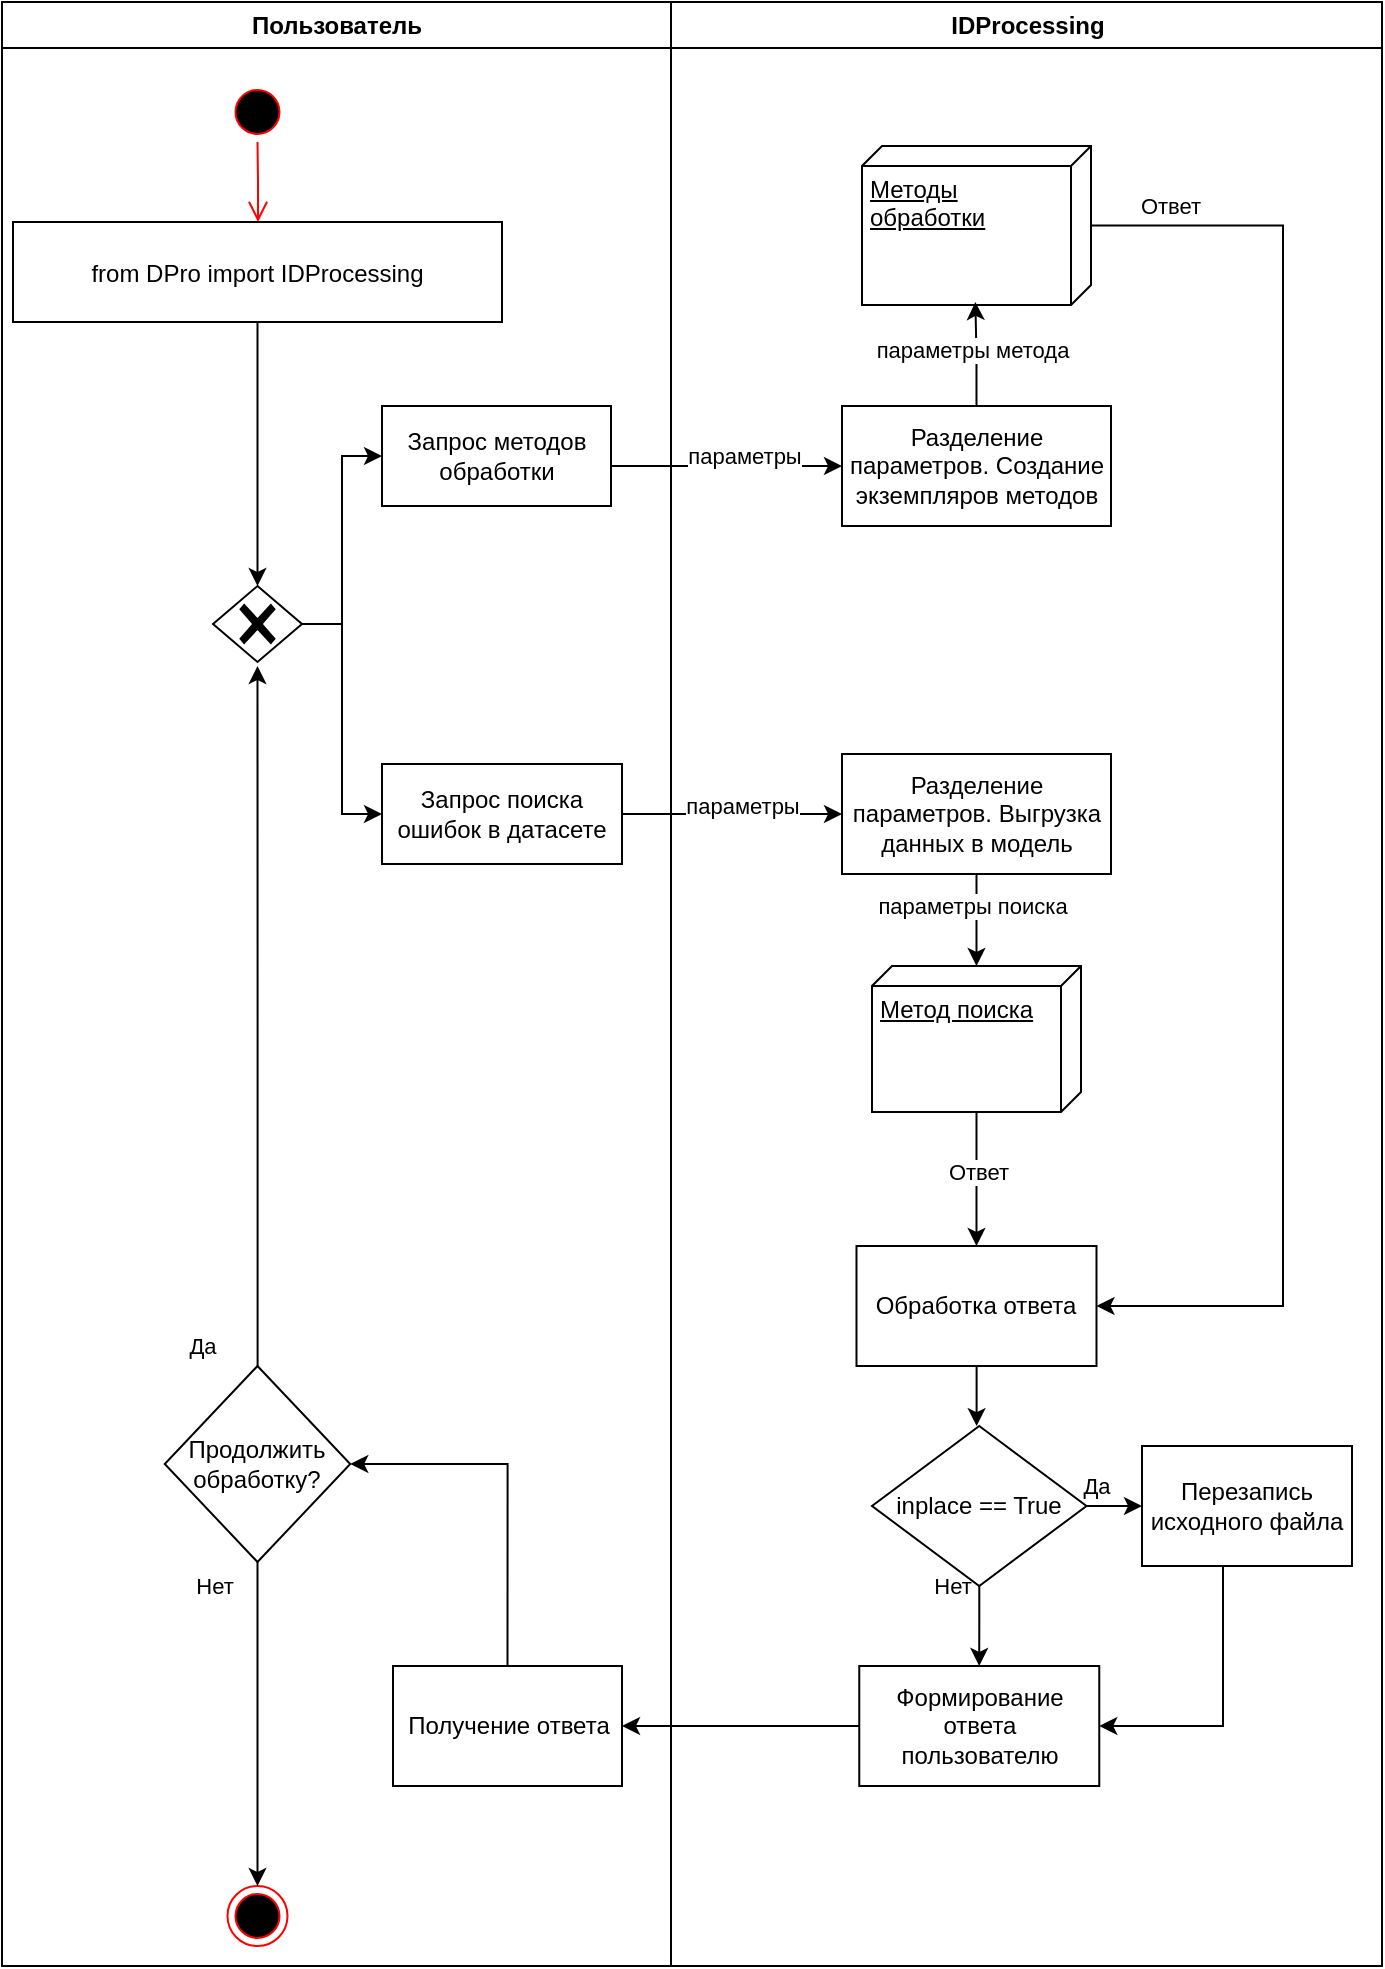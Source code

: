 <mxfile version="26.2.1">
  <diagram name="Page-1" id="e7e014a7-5840-1c2e-5031-d8a46d1fe8dd">
    <mxGraphModel dx="1680" dy="935" grid="1" gridSize="10" guides="1" tooltips="1" connect="1" arrows="1" fold="1" page="1" pageScale="1" pageWidth="1169" pageHeight="826" background="none" math="0" shadow="0">
      <root>
        <mxCell id="0" />
        <mxCell id="1" parent="0" />
        <mxCell id="2" value="Пользователь" style="swimlane;whiteSpace=wrap;startSize=23;" parent="1" vertex="1">
          <mxGeometry x="110" y="128" width="334.5" height="982" as="geometry" />
        </mxCell>
        <mxCell id="5" value="" style="ellipse;shape=startState;fillColor=#000000;strokeColor=#ff0000;" parent="2" vertex="1">
          <mxGeometry x="112.75" y="40" width="30" height="30" as="geometry" />
        </mxCell>
        <mxCell id="6" value="" style="edgeStyle=elbowEdgeStyle;elbow=horizontal;verticalAlign=bottom;endArrow=open;endSize=8;strokeColor=#FF0000;endFill=1;rounded=0" parent="2" source="5" target="7" edge="1">
          <mxGeometry x="100" y="40" as="geometry">
            <mxPoint x="115" y="110" as="targetPoint" />
          </mxGeometry>
        </mxCell>
        <mxCell id="kiZdAhzqdypbwGI21Btx-25" style="edgeStyle=orthogonalEdgeStyle;rounded=0;orthogonalLoop=1;jettySize=auto;html=1;" edge="1" parent="2" source="7" target="kiZdAhzqdypbwGI21Btx-24">
          <mxGeometry relative="1" as="geometry" />
        </mxCell>
        <mxCell id="7" value="from DPro import IDProcessing" style="" parent="2" vertex="1">
          <mxGeometry x="5.5" y="110" width="244.5" height="50" as="geometry" />
        </mxCell>
        <mxCell id="Www_5-nyKny7o5BCBHuy-42" value="Запрос поиска ошибок в датасете" style="html=1;whiteSpace=wrap;rotation=0;" parent="2" vertex="1">
          <mxGeometry x="190" y="381" width="120" height="50" as="geometry" />
        </mxCell>
        <mxCell id="Www_5-nyKny7o5BCBHuy-63" value="Запрос методов обработки" style="html=1;whiteSpace=wrap;rotation=0;" parent="2" vertex="1">
          <mxGeometry x="190" y="202" width="114.5" height="50" as="geometry" />
        </mxCell>
        <mxCell id="Www_5-nyKny7o5BCBHuy-81" value="" style="ellipse;html=1;shape=endState;fillColor=#000000;strokeColor=#ff0000;" parent="2" vertex="1">
          <mxGeometry x="112.75" y="942" width="30" height="30" as="geometry" />
        </mxCell>
        <mxCell id="kiZdAhzqdypbwGI21Btx-32" style="edgeStyle=orthogonalEdgeStyle;rounded=0;orthogonalLoop=1;jettySize=auto;html=1;entryX=0;entryY=0.5;entryDx=0;entryDy=0;" edge="1" parent="2" source="kiZdAhzqdypbwGI21Btx-24" target="Www_5-nyKny7o5BCBHuy-63">
          <mxGeometry relative="1" as="geometry" />
        </mxCell>
        <mxCell id="kiZdAhzqdypbwGI21Btx-33" style="edgeStyle=orthogonalEdgeStyle;rounded=0;orthogonalLoop=1;jettySize=auto;html=1;entryX=0;entryY=0.5;entryDx=0;entryDy=0;" edge="1" parent="2" source="kiZdAhzqdypbwGI21Btx-24" target="Www_5-nyKny7o5BCBHuy-42">
          <mxGeometry relative="1" as="geometry" />
        </mxCell>
        <mxCell id="kiZdAhzqdypbwGI21Btx-24" value="" style="points=[[0.25,0.25,0],[0.5,0,0],[0.75,0.25,0],[1,0.5,0],[0.75,0.75,0],[0.5,1,0],[0.25,0.75,0],[0,0.5,0]];shape=mxgraph.bpmn.gateway2;html=1;verticalLabelPosition=bottom;labelBackgroundColor=#ffffff;verticalAlign=top;align=center;perimeter=rhombusPerimeter;outlineConnect=0;outline=none;symbol=none;gwType=exclusive;" vertex="1" parent="2">
          <mxGeometry x="105.5" y="292" width="44.5" height="38" as="geometry" />
        </mxCell>
        <mxCell id="kiZdAhzqdypbwGI21Btx-86" style="edgeStyle=orthogonalEdgeStyle;rounded=0;orthogonalLoop=1;jettySize=auto;html=1;exitX=0.5;exitY=0;exitDx=0;exitDy=0;entryX=1;entryY=0.5;entryDx=0;entryDy=0;" edge="1" parent="2" source="kiZdAhzqdypbwGI21Btx-72" target="kiZdAhzqdypbwGI21Btx-84">
          <mxGeometry relative="1" as="geometry" />
        </mxCell>
        <mxCell id="kiZdAhzqdypbwGI21Btx-72" value="Получение ответа" style="rounded=0;whiteSpace=wrap;html=1;" vertex="1" parent="2">
          <mxGeometry x="195.5" y="832" width="114.5" height="60" as="geometry" />
        </mxCell>
        <mxCell id="kiZdAhzqdypbwGI21Btx-85" style="edgeStyle=orthogonalEdgeStyle;rounded=0;orthogonalLoop=1;jettySize=auto;html=1;" edge="1" parent="2" source="kiZdAhzqdypbwGI21Btx-84">
          <mxGeometry relative="1" as="geometry">
            <mxPoint x="127.745" y="332" as="targetPoint" />
          </mxGeometry>
        </mxCell>
        <mxCell id="kiZdAhzqdypbwGI21Btx-90" value="Да" style="edgeLabel;html=1;align=center;verticalAlign=middle;resizable=0;points=[];" vertex="1" connectable="0" parent="kiZdAhzqdypbwGI21Btx-85">
          <mxGeometry x="-0.824" y="-1" relative="1" as="geometry">
            <mxPoint x="-29" y="21" as="offset" />
          </mxGeometry>
        </mxCell>
        <mxCell id="kiZdAhzqdypbwGI21Btx-88" style="edgeStyle=orthogonalEdgeStyle;rounded=0;orthogonalLoop=1;jettySize=auto;html=1;entryX=0.5;entryY=0;entryDx=0;entryDy=0;" edge="1" parent="2" source="kiZdAhzqdypbwGI21Btx-84" target="Www_5-nyKny7o5BCBHuy-81">
          <mxGeometry relative="1" as="geometry" />
        </mxCell>
        <mxCell id="kiZdAhzqdypbwGI21Btx-89" value="Нет" style="edgeLabel;html=1;align=center;verticalAlign=middle;resizable=0;points=[];" vertex="1" connectable="0" parent="kiZdAhzqdypbwGI21Btx-88">
          <mxGeometry x="-0.569" relative="1" as="geometry">
            <mxPoint x="-22" y="-23" as="offset" />
          </mxGeometry>
        </mxCell>
        <mxCell id="kiZdAhzqdypbwGI21Btx-84" value="Продолжить обработку?" style="rhombus;whiteSpace=wrap;html=1;" vertex="1" parent="2">
          <mxGeometry x="81.37" y="682" width="92.75" height="98" as="geometry" />
        </mxCell>
        <mxCell id="3" value="IDProcessing" style="swimlane;whiteSpace=wrap" parent="1" vertex="1">
          <mxGeometry x="444.5" y="128" width="355.5" height="982" as="geometry" />
        </mxCell>
        <mxCell id="kiZdAhzqdypbwGI21Btx-46" style="edgeStyle=orthogonalEdgeStyle;rounded=0;orthogonalLoop=1;jettySize=auto;html=1;entryX=0.5;entryY=0;entryDx=0;entryDy=0;" edge="1" parent="3" source="Www_5-nyKny7o5BCBHuy-57" target="kiZdAhzqdypbwGI21Btx-44">
          <mxGeometry relative="1" as="geometry" />
        </mxCell>
        <mxCell id="kiZdAhzqdypbwGI21Btx-48" value="Ответ" style="edgeLabel;html=1;align=center;verticalAlign=middle;resizable=0;points=[];" vertex="1" connectable="0" parent="kiZdAhzqdypbwGI21Btx-46">
          <mxGeometry x="-0.115" relative="1" as="geometry">
            <mxPoint as="offset" />
          </mxGeometry>
        </mxCell>
        <mxCell id="Www_5-nyKny7o5BCBHuy-57" value="Метод поиска" style="verticalAlign=top;align=left;spacingTop=8;spacingLeft=2;spacingRight=12;shape=cube;size=10;direction=south;fontStyle=4;html=1;whiteSpace=wrap;" parent="3" vertex="1">
          <mxGeometry x="100.5" y="482" width="104.5" height="73" as="geometry" />
        </mxCell>
        <mxCell id="kiZdAhzqdypbwGI21Btx-45" style="edgeStyle=orthogonalEdgeStyle;rounded=0;orthogonalLoop=1;jettySize=auto;html=1;entryX=1;entryY=0.5;entryDx=0;entryDy=0;" edge="1" parent="3" source="Www_5-nyKny7o5BCBHuy-76" target="kiZdAhzqdypbwGI21Btx-44">
          <mxGeometry relative="1" as="geometry">
            <Array as="points">
              <mxPoint x="306" y="112" />
              <mxPoint x="306" y="652" />
            </Array>
          </mxGeometry>
        </mxCell>
        <mxCell id="kiZdAhzqdypbwGI21Btx-47" value="Ответ" style="edgeLabel;html=1;align=center;verticalAlign=middle;resizable=0;points=[];" vertex="1" connectable="0" parent="kiZdAhzqdypbwGI21Btx-45">
          <mxGeometry x="-0.892" y="1" relative="1" as="geometry">
            <mxPoint y="-9" as="offset" />
          </mxGeometry>
        </mxCell>
        <mxCell id="Www_5-nyKny7o5BCBHuy-76" value="Методы обработки" style="verticalAlign=top;align=left;spacingTop=8;spacingLeft=2;spacingRight=12;shape=cube;size=10;direction=south;fontStyle=4;html=1;whiteSpace=wrap;" parent="3" vertex="1">
          <mxGeometry x="95.5" y="72" width="114.5" height="79.5" as="geometry" />
        </mxCell>
        <mxCell id="kiZdAhzqdypbwGI21Btx-29" value="Разделение параметров. Создание экземпляров методов" style="rounded=0;whiteSpace=wrap;html=1;" vertex="1" parent="3">
          <mxGeometry x="85.5" y="202" width="134.5" height="60" as="geometry" />
        </mxCell>
        <mxCell id="kiZdAhzqdypbwGI21Btx-42" style="edgeStyle=orthogonalEdgeStyle;rounded=0;orthogonalLoop=1;jettySize=auto;html=1;" edge="1" parent="3" source="kiZdAhzqdypbwGI21Btx-36" target="Www_5-nyKny7o5BCBHuy-57">
          <mxGeometry relative="1" as="geometry" />
        </mxCell>
        <mxCell id="kiZdAhzqdypbwGI21Btx-43" value="параметры поиска" style="edgeLabel;html=1;align=center;verticalAlign=middle;resizable=0;points=[];" vertex="1" connectable="0" parent="kiZdAhzqdypbwGI21Btx-42">
          <mxGeometry x="-0.333" y="-3" relative="1" as="geometry">
            <mxPoint as="offset" />
          </mxGeometry>
        </mxCell>
        <mxCell id="kiZdAhzqdypbwGI21Btx-36" value="Разделение параметров. Выгрузка данных в модель" style="rounded=0;whiteSpace=wrap;html=1;" vertex="1" parent="3">
          <mxGeometry x="85.5" y="376" width="134.5" height="60" as="geometry" />
        </mxCell>
        <mxCell id="kiZdAhzqdypbwGI21Btx-37" style="edgeStyle=orthogonalEdgeStyle;rounded=0;orthogonalLoop=1;jettySize=auto;html=1;entryX=0.981;entryY=0.505;entryDx=0;entryDy=0;entryPerimeter=0;" edge="1" parent="3" source="kiZdAhzqdypbwGI21Btx-29" target="Www_5-nyKny7o5BCBHuy-76">
          <mxGeometry relative="1" as="geometry" />
        </mxCell>
        <mxCell id="kiZdAhzqdypbwGI21Btx-39" value="параметры метода" style="edgeLabel;html=1;align=center;verticalAlign=middle;resizable=0;points=[];" vertex="1" connectable="0" parent="kiZdAhzqdypbwGI21Btx-37">
          <mxGeometry x="0.112" y="2" relative="1" as="geometry">
            <mxPoint as="offset" />
          </mxGeometry>
        </mxCell>
        <mxCell id="kiZdAhzqdypbwGI21Btx-66" style="edgeStyle=orthogonalEdgeStyle;rounded=0;orthogonalLoop=1;jettySize=auto;html=1;" edge="1" parent="3" source="kiZdAhzqdypbwGI21Btx-44">
          <mxGeometry relative="1" as="geometry">
            <mxPoint x="152.803" y="712.053" as="targetPoint" />
          </mxGeometry>
        </mxCell>
        <mxCell id="kiZdAhzqdypbwGI21Btx-44" value="Обработка ответа" style="rounded=0;whiteSpace=wrap;html=1;" vertex="1" parent="3">
          <mxGeometry x="92.75" y="622" width="120" height="60" as="geometry" />
        </mxCell>
        <mxCell id="kiZdAhzqdypbwGI21Btx-77" style="edgeStyle=orthogonalEdgeStyle;rounded=0;orthogonalLoop=1;jettySize=auto;html=1;entryX=0;entryY=0.5;entryDx=0;entryDy=0;" edge="1" parent="3" source="kiZdAhzqdypbwGI21Btx-75" target="kiZdAhzqdypbwGI21Btx-76">
          <mxGeometry relative="1" as="geometry" />
        </mxCell>
        <mxCell id="kiZdAhzqdypbwGI21Btx-78" value="Да" style="edgeLabel;html=1;align=center;verticalAlign=middle;resizable=0;points=[];" vertex="1" connectable="0" parent="kiZdAhzqdypbwGI21Btx-77">
          <mxGeometry x="0.296" y="1" relative="1" as="geometry">
            <mxPoint x="-5" y="-9" as="offset" />
          </mxGeometry>
        </mxCell>
        <mxCell id="kiZdAhzqdypbwGI21Btx-80" style="edgeStyle=orthogonalEdgeStyle;rounded=0;orthogonalLoop=1;jettySize=auto;html=1;" edge="1" parent="3" source="kiZdAhzqdypbwGI21Btx-75" target="kiZdAhzqdypbwGI21Btx-79">
          <mxGeometry relative="1" as="geometry" />
        </mxCell>
        <mxCell id="kiZdAhzqdypbwGI21Btx-82" value="Нет" style="edgeLabel;html=1;align=center;verticalAlign=middle;resizable=0;points=[];" vertex="1" connectable="0" parent="kiZdAhzqdypbwGI21Btx-80">
          <mxGeometry x="-0.161" y="1" relative="1" as="geometry">
            <mxPoint x="-15" y="-17" as="offset" />
          </mxGeometry>
        </mxCell>
        <mxCell id="kiZdAhzqdypbwGI21Btx-75" value="inplace == True" style="rhombus;whiteSpace=wrap;html=1;" vertex="1" parent="3">
          <mxGeometry x="100.5" y="712" width="107.25" height="80" as="geometry" />
        </mxCell>
        <mxCell id="kiZdAhzqdypbwGI21Btx-81" style="edgeStyle=orthogonalEdgeStyle;rounded=0;orthogonalLoop=1;jettySize=auto;html=1;entryX=1;entryY=0.5;entryDx=0;entryDy=0;" edge="1" parent="3" source="kiZdAhzqdypbwGI21Btx-76" target="kiZdAhzqdypbwGI21Btx-79">
          <mxGeometry relative="1" as="geometry">
            <Array as="points">
              <mxPoint x="276" y="862" />
            </Array>
          </mxGeometry>
        </mxCell>
        <mxCell id="kiZdAhzqdypbwGI21Btx-76" value="Перезапись исходного файла" style="rounded=0;whiteSpace=wrap;html=1;" vertex="1" parent="3">
          <mxGeometry x="235.5" y="722" width="105" height="60" as="geometry" />
        </mxCell>
        <mxCell id="kiZdAhzqdypbwGI21Btx-79" value="Формирование ответа пользователю" style="rounded=0;whiteSpace=wrap;html=1;" vertex="1" parent="3">
          <mxGeometry x="94.13" y="832" width="120" height="60" as="geometry" />
        </mxCell>
        <mxCell id="kiZdAhzqdypbwGI21Btx-34" style="edgeStyle=orthogonalEdgeStyle;rounded=0;orthogonalLoop=1;jettySize=auto;html=1;entryX=0;entryY=0.5;entryDx=0;entryDy=0;" edge="1" parent="1" source="Www_5-nyKny7o5BCBHuy-63" target="kiZdAhzqdypbwGI21Btx-29">
          <mxGeometry relative="1" as="geometry">
            <Array as="points">
              <mxPoint x="440" y="360" />
              <mxPoint x="440" y="360" />
            </Array>
          </mxGeometry>
        </mxCell>
        <mxCell id="kiZdAhzqdypbwGI21Btx-38" value="параметры" style="edgeLabel;html=1;align=center;verticalAlign=middle;resizable=0;points=[];" vertex="1" connectable="0" parent="kiZdAhzqdypbwGI21Btx-34">
          <mxGeometry x="-0.293" y="-2" relative="1" as="geometry">
            <mxPoint x="25" y="-7" as="offset" />
          </mxGeometry>
        </mxCell>
        <mxCell id="kiZdAhzqdypbwGI21Btx-40" style="edgeStyle=orthogonalEdgeStyle;rounded=0;orthogonalLoop=1;jettySize=auto;html=1;entryX=0;entryY=0.5;entryDx=0;entryDy=0;" edge="1" parent="1" source="Www_5-nyKny7o5BCBHuy-42" target="kiZdAhzqdypbwGI21Btx-36">
          <mxGeometry relative="1" as="geometry" />
        </mxCell>
        <mxCell id="kiZdAhzqdypbwGI21Btx-71" value="параметры" style="edgeLabel;html=1;align=center;verticalAlign=middle;resizable=0;points=[];" vertex="1" connectable="0" parent="kiZdAhzqdypbwGI21Btx-40">
          <mxGeometry x="-0.261" y="-1" relative="1" as="geometry">
            <mxPoint x="19" y="-5" as="offset" />
          </mxGeometry>
        </mxCell>
        <mxCell id="kiZdAhzqdypbwGI21Btx-83" style="edgeStyle=orthogonalEdgeStyle;rounded=0;orthogonalLoop=1;jettySize=auto;html=1;entryX=1;entryY=0.5;entryDx=0;entryDy=0;" edge="1" parent="1" source="kiZdAhzqdypbwGI21Btx-79" target="kiZdAhzqdypbwGI21Btx-72">
          <mxGeometry relative="1" as="geometry" />
        </mxCell>
      </root>
    </mxGraphModel>
  </diagram>
</mxfile>
